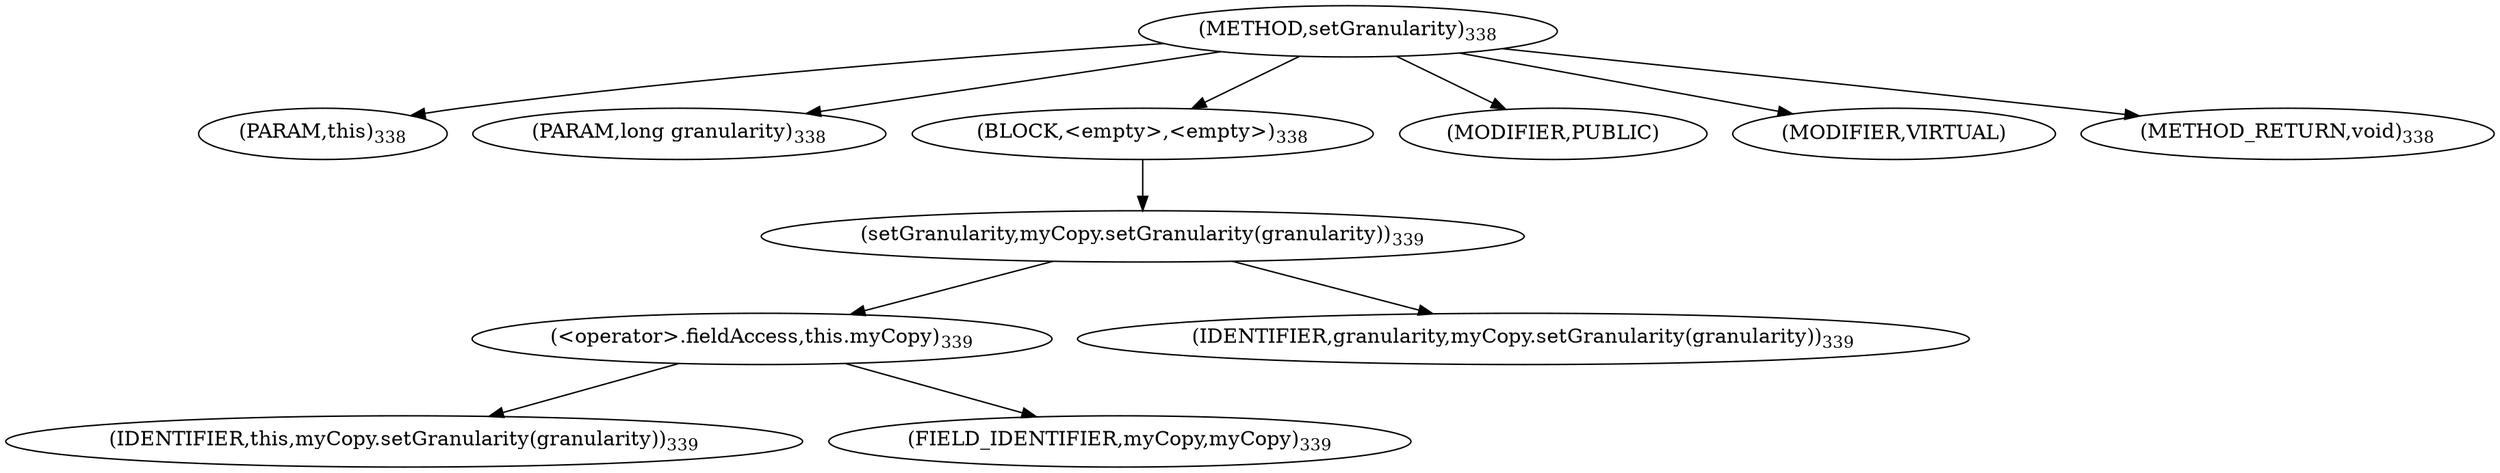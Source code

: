 digraph "setGranularity" {  
"697" [label = <(METHOD,setGranularity)<SUB>338</SUB>> ]
"698" [label = <(PARAM,this)<SUB>338</SUB>> ]
"699" [label = <(PARAM,long granularity)<SUB>338</SUB>> ]
"700" [label = <(BLOCK,&lt;empty&gt;,&lt;empty&gt;)<SUB>338</SUB>> ]
"701" [label = <(setGranularity,myCopy.setGranularity(granularity))<SUB>339</SUB>> ]
"702" [label = <(&lt;operator&gt;.fieldAccess,this.myCopy)<SUB>339</SUB>> ]
"703" [label = <(IDENTIFIER,this,myCopy.setGranularity(granularity))<SUB>339</SUB>> ]
"704" [label = <(FIELD_IDENTIFIER,myCopy,myCopy)<SUB>339</SUB>> ]
"705" [label = <(IDENTIFIER,granularity,myCopy.setGranularity(granularity))<SUB>339</SUB>> ]
"706" [label = <(MODIFIER,PUBLIC)> ]
"707" [label = <(MODIFIER,VIRTUAL)> ]
"708" [label = <(METHOD_RETURN,void)<SUB>338</SUB>> ]
  "697" -> "698" 
  "697" -> "699" 
  "697" -> "700" 
  "697" -> "706" 
  "697" -> "707" 
  "697" -> "708" 
  "700" -> "701" 
  "701" -> "702" 
  "701" -> "705" 
  "702" -> "703" 
  "702" -> "704" 
}
